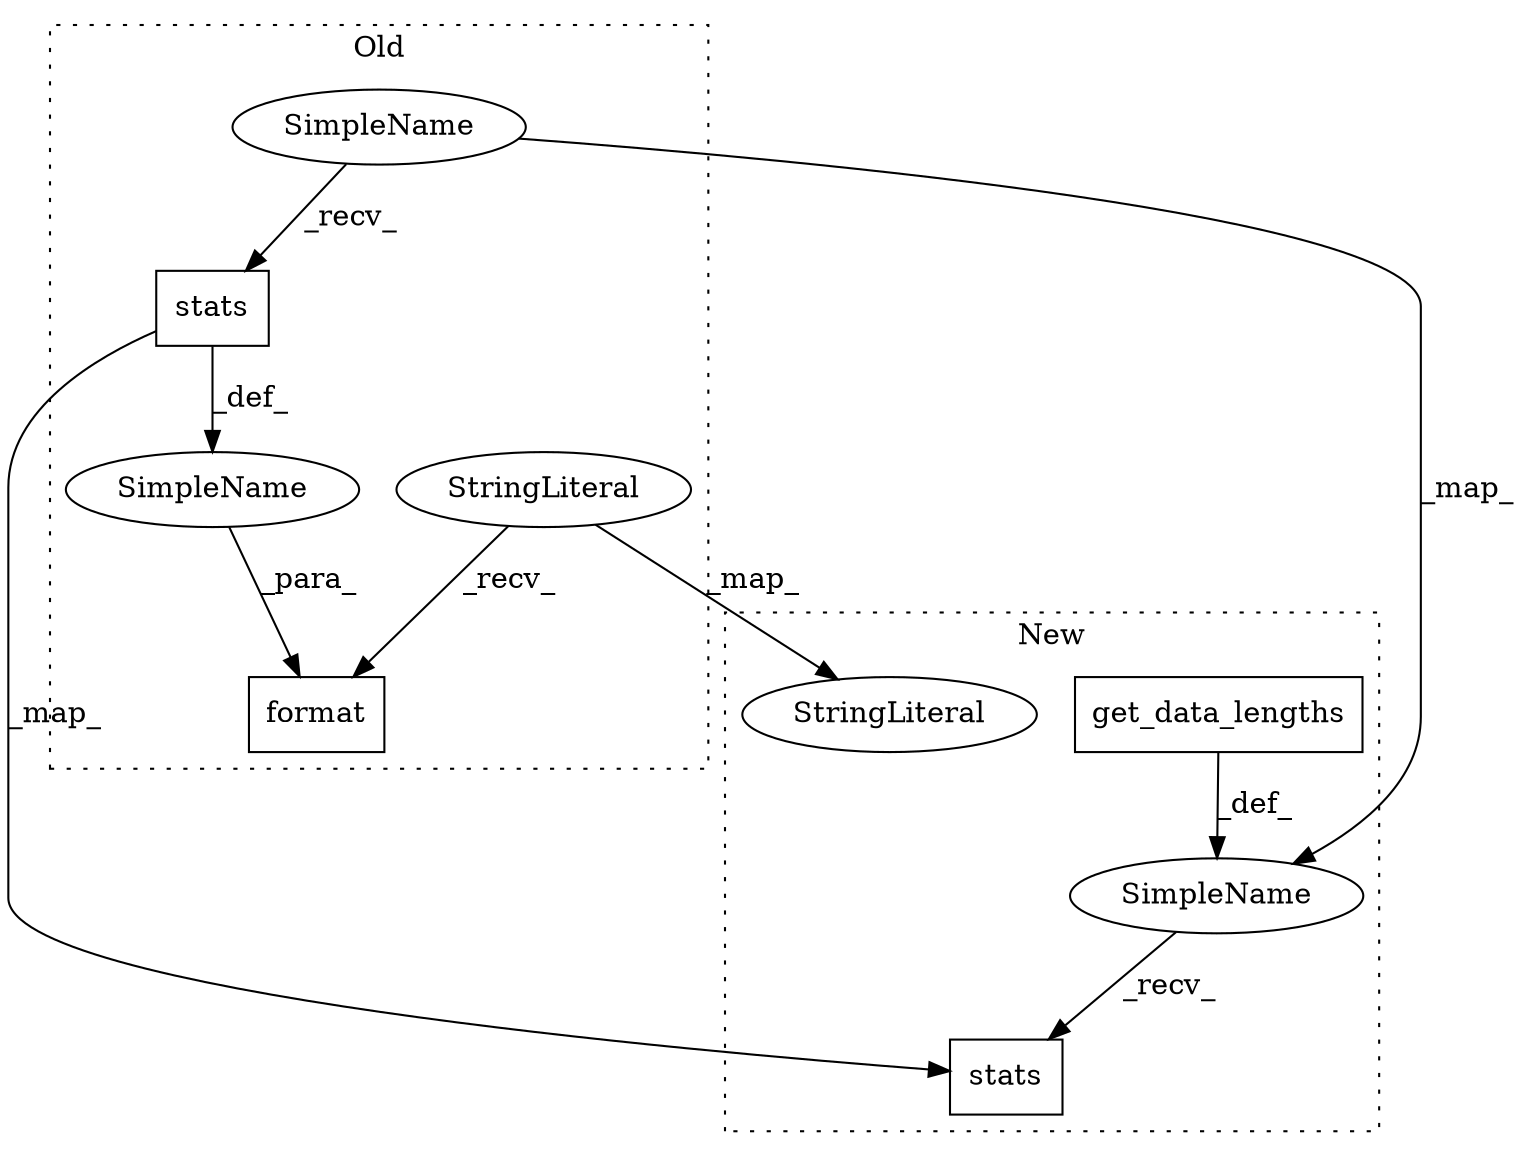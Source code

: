 digraph G {
subgraph cluster0 {
1 [label="stats" a="32" s="10652" l="7" shape="box"];
3 [label="SimpleName" a="42" s="" l="" shape="ellipse"];
4 [label="format" a="32" s="10626,10659" l="7,1" shape="box"];
5 [label="SimpleName" a="42" s="10414" l="18" shape="ellipse"];
8 [label="StringLiteral" a="45" s="10600" l="25" shape="ellipse"];
label = "Old";
style="dotted";
}
subgraph cluster1 {
2 [label="stats" a="32" s="10923" l="7" shape="box"];
6 [label="SimpleName" a="42" s="10692" l="18" shape="ellipse"];
7 [label="get_data_lengths" a="32" s="9037,9063" l="17,1" shape="box"];
9 [label="StringLiteral" a="45" s="10878" l="25" shape="ellipse"];
label = "New";
style="dotted";
}
1 -> 3 [label="_def_"];
1 -> 2 [label="_map_"];
3 -> 4 [label="_para_"];
5 -> 1 [label="_recv_"];
5 -> 6 [label="_map_"];
6 -> 2 [label="_recv_"];
7 -> 6 [label="_def_"];
8 -> 9 [label="_map_"];
8 -> 4 [label="_recv_"];
}